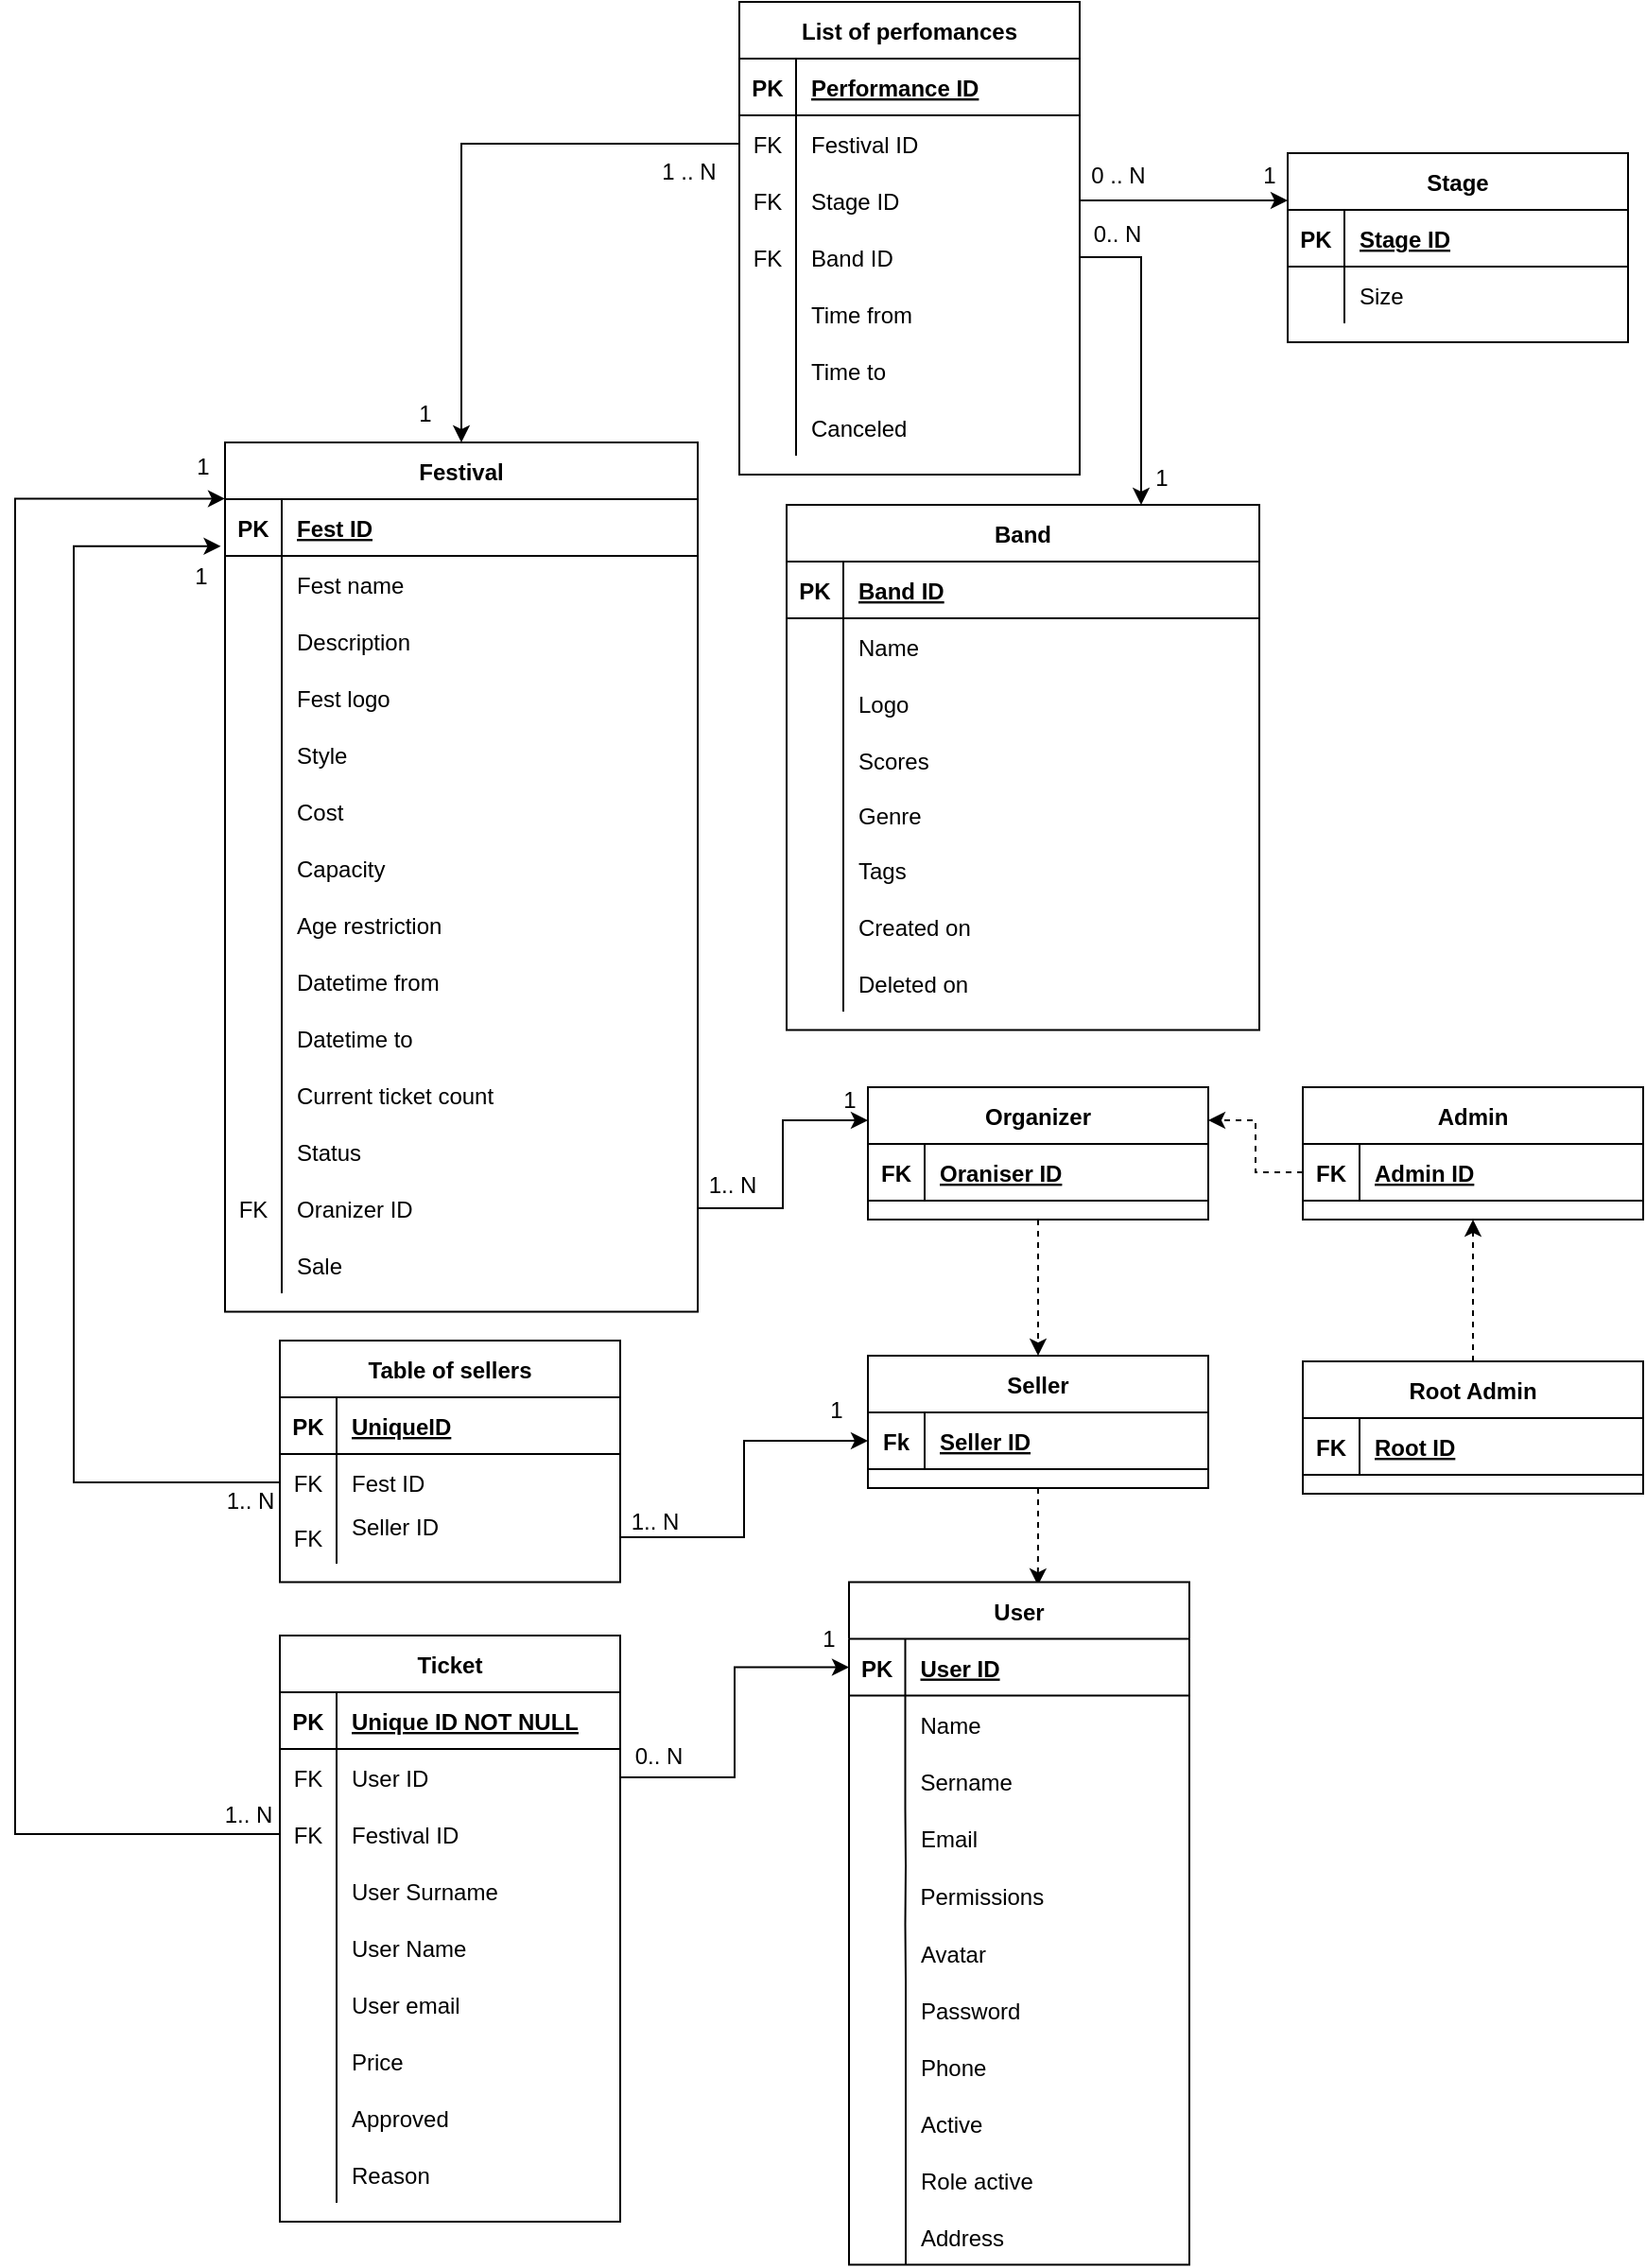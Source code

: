 <mxfile version="13.9.2" type="device"><diagram id="F9ccAHXRlg6QYEhfXNht" name="Page-2"><mxGraphModel dx="1822" dy="1174" grid="0" gridSize="10" guides="1" tooltips="1" connect="1" arrows="1" fold="1" page="0" pageScale="1" pageWidth="1169" pageHeight="827" background="none" math="0" shadow="0"><root><mxCell id="4yJEjgQOaPBj33m1Sq-Z-0"/><mxCell id="4yJEjgQOaPBj33m1Sq-Z-1" parent="4yJEjgQOaPBj33m1Sq-Z-0"/><mxCell id="QMpGWt-PJ4E0V8jMxKkS-126" value="List of perfomances" style="shape=table;startSize=30;container=1;collapsible=1;childLayout=tableLayout;fixedRows=1;rowLines=0;fontStyle=1;align=center;resizeLast=1;" parent="4yJEjgQOaPBj33m1Sq-Z-1" vertex="1"><mxGeometry x="346" y="-186" width="180" height="250" as="geometry"/></mxCell><mxCell id="QMpGWt-PJ4E0V8jMxKkS-127" value="" style="shape=partialRectangle;collapsible=0;dropTarget=0;pointerEvents=0;fillColor=none;top=0;left=0;bottom=1;right=0;points=[[0,0.5],[1,0.5]];portConstraint=eastwest;" parent="QMpGWt-PJ4E0V8jMxKkS-126" vertex="1"><mxGeometry y="30" width="180" height="30" as="geometry"/></mxCell><mxCell id="QMpGWt-PJ4E0V8jMxKkS-128" value="PK" style="shape=partialRectangle;connectable=0;fillColor=none;top=0;left=0;bottom=0;right=0;fontStyle=1;overflow=hidden;" parent="QMpGWt-PJ4E0V8jMxKkS-127" vertex="1"><mxGeometry width="30" height="30" as="geometry"/></mxCell><mxCell id="QMpGWt-PJ4E0V8jMxKkS-129" value="Performance ID" style="shape=partialRectangle;connectable=0;fillColor=none;top=0;left=0;bottom=0;right=0;align=left;spacingLeft=6;fontStyle=5;overflow=hidden;" parent="QMpGWt-PJ4E0V8jMxKkS-127" vertex="1"><mxGeometry x="30" width="150" height="30" as="geometry"/></mxCell><mxCell id="QMpGWt-PJ4E0V8jMxKkS-130" value="" style="shape=partialRectangle;collapsible=0;dropTarget=0;pointerEvents=0;fillColor=none;top=0;left=0;bottom=0;right=0;points=[[0,0.5],[1,0.5]];portConstraint=eastwest;" parent="QMpGWt-PJ4E0V8jMxKkS-126" vertex="1"><mxGeometry y="60" width="180" height="30" as="geometry"/></mxCell><mxCell id="QMpGWt-PJ4E0V8jMxKkS-131" value="FK" style="shape=partialRectangle;connectable=0;fillColor=none;top=0;left=0;bottom=0;right=0;editable=1;overflow=hidden;" parent="QMpGWt-PJ4E0V8jMxKkS-130" vertex="1"><mxGeometry width="30" height="30" as="geometry"/></mxCell><mxCell id="QMpGWt-PJ4E0V8jMxKkS-132" value="Festival ID" style="shape=partialRectangle;connectable=0;fillColor=none;top=0;left=0;bottom=0;right=0;align=left;spacingLeft=6;overflow=hidden;" parent="QMpGWt-PJ4E0V8jMxKkS-130" vertex="1"><mxGeometry x="30" width="150" height="30" as="geometry"/></mxCell><mxCell id="QMpGWt-PJ4E0V8jMxKkS-133" value="" style="shape=partialRectangle;collapsible=0;dropTarget=0;pointerEvents=0;fillColor=none;top=0;left=0;bottom=0;right=0;points=[[0,0.5],[1,0.5]];portConstraint=eastwest;" parent="QMpGWt-PJ4E0V8jMxKkS-126" vertex="1"><mxGeometry y="90" width="180" height="30" as="geometry"/></mxCell><mxCell id="QMpGWt-PJ4E0V8jMxKkS-134" value="FK" style="shape=partialRectangle;connectable=0;fillColor=none;top=0;left=0;bottom=0;right=0;editable=1;overflow=hidden;" parent="QMpGWt-PJ4E0V8jMxKkS-133" vertex="1"><mxGeometry width="30" height="30" as="geometry"/></mxCell><mxCell id="QMpGWt-PJ4E0V8jMxKkS-135" value="Stage ID" style="shape=partialRectangle;connectable=0;fillColor=none;top=0;left=0;bottom=0;right=0;align=left;spacingLeft=6;overflow=hidden;" parent="QMpGWt-PJ4E0V8jMxKkS-133" vertex="1"><mxGeometry x="30" width="150" height="30" as="geometry"/></mxCell><mxCell id="QMpGWt-PJ4E0V8jMxKkS-136" value="" style="shape=partialRectangle;collapsible=0;dropTarget=0;pointerEvents=0;fillColor=none;top=0;left=0;bottom=0;right=0;points=[[0,0.5],[1,0.5]];portConstraint=eastwest;" parent="QMpGWt-PJ4E0V8jMxKkS-126" vertex="1"><mxGeometry y="120" width="180" height="30" as="geometry"/></mxCell><mxCell id="QMpGWt-PJ4E0V8jMxKkS-137" value="FK" style="shape=partialRectangle;connectable=0;fillColor=none;top=0;left=0;bottom=0;right=0;editable=1;overflow=hidden;" parent="QMpGWt-PJ4E0V8jMxKkS-136" vertex="1"><mxGeometry width="30" height="30" as="geometry"/></mxCell><mxCell id="QMpGWt-PJ4E0V8jMxKkS-138" value="Band ID" style="shape=partialRectangle;connectable=0;fillColor=none;top=0;left=0;bottom=0;right=0;align=left;spacingLeft=6;overflow=hidden;" parent="QMpGWt-PJ4E0V8jMxKkS-136" vertex="1"><mxGeometry x="30" width="150" height="30" as="geometry"/></mxCell><mxCell id="7" value="" style="shape=partialRectangle;collapsible=0;dropTarget=0;pointerEvents=0;fillColor=none;top=0;left=0;bottom=0;right=0;points=[[0,0.5],[1,0.5]];portConstraint=eastwest;" parent="QMpGWt-PJ4E0V8jMxKkS-126" vertex="1"><mxGeometry y="150" width="180" height="30" as="geometry"/></mxCell><mxCell id="8" value="" style="shape=partialRectangle;connectable=0;fillColor=none;top=0;left=0;bottom=0;right=0;editable=1;overflow=hidden;" parent="7" vertex="1"><mxGeometry width="30" height="30" as="geometry"/></mxCell><mxCell id="9" value="Time from" style="shape=partialRectangle;connectable=0;fillColor=none;top=0;left=0;bottom=0;right=0;align=left;spacingLeft=6;overflow=hidden;" parent="7" vertex="1"><mxGeometry x="30" width="150" height="30" as="geometry"/></mxCell><mxCell id="10" value="" style="shape=partialRectangle;collapsible=0;dropTarget=0;pointerEvents=0;fillColor=none;top=0;left=0;bottom=0;right=0;points=[[0,0.5],[1,0.5]];portConstraint=eastwest;" parent="QMpGWt-PJ4E0V8jMxKkS-126" vertex="1"><mxGeometry y="180" width="180" height="30" as="geometry"/></mxCell><mxCell id="11" value="" style="shape=partialRectangle;connectable=0;fillColor=none;top=0;left=0;bottom=0;right=0;editable=1;overflow=hidden;" parent="10" vertex="1"><mxGeometry width="30" height="30" as="geometry"/></mxCell><mxCell id="12" value="Time to" style="shape=partialRectangle;connectable=0;fillColor=none;top=0;left=0;bottom=0;right=0;align=left;spacingLeft=6;overflow=hidden;" parent="10" vertex="1"><mxGeometry x="30" width="150" height="30" as="geometry"/></mxCell><mxCell id="aW8qAQfCb6R4S5fYwBbb-75" value="" style="shape=partialRectangle;collapsible=0;dropTarget=0;pointerEvents=0;fillColor=none;top=0;left=0;bottom=0;right=0;points=[[0,0.5],[1,0.5]];portConstraint=eastwest;" vertex="1" parent="QMpGWt-PJ4E0V8jMxKkS-126"><mxGeometry y="210" width="180" height="30" as="geometry"/></mxCell><mxCell id="aW8qAQfCb6R4S5fYwBbb-76" value="" style="shape=partialRectangle;connectable=0;fillColor=none;top=0;left=0;bottom=0;right=0;editable=1;overflow=hidden;" vertex="1" parent="aW8qAQfCb6R4S5fYwBbb-75"><mxGeometry width="30" height="30" as="geometry"/></mxCell><mxCell id="aW8qAQfCb6R4S5fYwBbb-77" value="Canceled" style="shape=partialRectangle;connectable=0;fillColor=none;top=0;left=0;bottom=0;right=0;align=left;spacingLeft=6;overflow=hidden;" vertex="1" parent="aW8qAQfCb6R4S5fYwBbb-75"><mxGeometry x="30" width="150" height="30" as="geometry"/></mxCell><mxCell id="QMpGWt-PJ4E0V8jMxKkS-0" value="" style="edgeStyle=orthogonalEdgeStyle;rounded=0;orthogonalLoop=1;jettySize=auto;html=1;exitX=0.5;exitY=0;exitDx=0;exitDy=0;entryX=0;entryY=0.5;entryDx=0;entryDy=0;startArrow=classic;startFill=1;endArrow=none;endFill=0;" parent="4yJEjgQOaPBj33m1Sq-Z-1" source="QMpGWt-PJ4E0V8jMxKkS-1" target="QMpGWt-PJ4E0V8jMxKkS-130" edge="1"><mxGeometry relative="1" as="geometry"><mxPoint x="436" y="70" as="targetPoint"/><Array as="points"><mxPoint x="199" y="-111"/></Array></mxGeometry></mxCell><mxCell id="QMpGWt-PJ4E0V8jMxKkS-1" value="Festival" style="shape=table;startSize=30;container=1;collapsible=1;childLayout=tableLayout;fixedRows=1;rowLines=0;fontStyle=1;align=center;resizeLast=1;" parent="4yJEjgQOaPBj33m1Sq-Z-1" vertex="1"><mxGeometry x="74" y="47" width="250" height="459.75" as="geometry"/></mxCell><mxCell id="QMpGWt-PJ4E0V8jMxKkS-2" value="" style="shape=partialRectangle;collapsible=0;dropTarget=0;pointerEvents=0;fillColor=none;points=[[0,0.5],[1,0.5]];portConstraint=eastwest;top=0;left=0;right=0;bottom=1;" parent="QMpGWt-PJ4E0V8jMxKkS-1" vertex="1"><mxGeometry y="30" width="250" height="30" as="geometry"/></mxCell><mxCell id="QMpGWt-PJ4E0V8jMxKkS-3" value="PK" style="shape=partialRectangle;overflow=hidden;connectable=0;fillColor=none;top=0;left=0;bottom=0;right=0;fontStyle=1;" parent="QMpGWt-PJ4E0V8jMxKkS-2" vertex="1"><mxGeometry width="30" height="30" as="geometry"/></mxCell><mxCell id="QMpGWt-PJ4E0V8jMxKkS-4" value="Fest ID" style="shape=partialRectangle;overflow=hidden;connectable=0;fillColor=none;top=0;left=0;bottom=0;right=0;align=left;spacingLeft=6;fontStyle=5;" parent="QMpGWt-PJ4E0V8jMxKkS-2" vertex="1"><mxGeometry x="30" width="220" height="30" as="geometry"/></mxCell><mxCell id="16" value="" style="shape=partialRectangle;collapsible=0;dropTarget=0;pointerEvents=0;fillColor=none;top=0;left=0;bottom=0;right=0;points=[[0,0.5],[1,0.5]];portConstraint=eastwest;" parent="QMpGWt-PJ4E0V8jMxKkS-1" vertex="1"><mxGeometry y="60" width="250" height="30" as="geometry"/></mxCell><mxCell id="17" value="" style="shape=partialRectangle;connectable=0;fillColor=none;top=0;left=0;bottom=0;right=0;editable=1;overflow=hidden;" parent="16" vertex="1"><mxGeometry width="30" height="30" as="geometry"/></mxCell><mxCell id="18" value="Fest name" style="shape=partialRectangle;connectable=0;fillColor=none;top=0;left=0;bottom=0;right=0;align=left;spacingLeft=6;overflow=hidden;" parent="16" vertex="1"><mxGeometry x="30" width="220" height="30" as="geometry"/></mxCell><mxCell id="QMpGWt-PJ4E0V8jMxKkS-5" value="" style="shape=partialRectangle;collapsible=0;dropTarget=0;pointerEvents=0;fillColor=none;points=[[0,0.5],[1,0.5]];portConstraint=eastwest;top=0;left=0;right=0;bottom=0;" parent="QMpGWt-PJ4E0V8jMxKkS-1" vertex="1"><mxGeometry y="90" width="250" height="30" as="geometry"/></mxCell><mxCell id="QMpGWt-PJ4E0V8jMxKkS-6" value="" style="shape=partialRectangle;overflow=hidden;connectable=0;fillColor=none;top=0;left=0;bottom=0;right=0;" parent="QMpGWt-PJ4E0V8jMxKkS-5" vertex="1"><mxGeometry width="30" height="30" as="geometry"/></mxCell><mxCell id="QMpGWt-PJ4E0V8jMxKkS-7" value="Description" style="shape=partialRectangle;overflow=hidden;connectable=0;fillColor=none;top=0;left=0;bottom=0;right=0;align=left;spacingLeft=6;" parent="QMpGWt-PJ4E0V8jMxKkS-5" vertex="1"><mxGeometry x="30" width="220" height="30" as="geometry"/></mxCell><mxCell id="FhQ_M0nqTOWKnEJLomom-42" value="" style="shape=partialRectangle;collapsible=0;dropTarget=0;pointerEvents=0;fillColor=none;top=0;left=0;bottom=0;right=0;points=[[0,0.5],[1,0.5]];portConstraint=eastwest;" parent="QMpGWt-PJ4E0V8jMxKkS-1" vertex="1"><mxGeometry y="120" width="250" height="30" as="geometry"/></mxCell><mxCell id="FhQ_M0nqTOWKnEJLomom-43" value="" style="shape=partialRectangle;connectable=0;fillColor=none;top=0;left=0;bottom=0;right=0;editable=1;overflow=hidden;" parent="FhQ_M0nqTOWKnEJLomom-42" vertex="1"><mxGeometry width="30" height="30" as="geometry"/></mxCell><mxCell id="FhQ_M0nqTOWKnEJLomom-44" value="Fest logo" style="shape=partialRectangle;connectable=0;fillColor=none;top=0;left=0;bottom=0;right=0;align=left;spacingLeft=6;overflow=hidden;" parent="FhQ_M0nqTOWKnEJLomom-42" vertex="1"><mxGeometry x="30" width="220" height="30" as="geometry"/></mxCell><mxCell id="QMpGWt-PJ4E0V8jMxKkS-8" value="" style="shape=partialRectangle;collapsible=0;dropTarget=0;pointerEvents=0;fillColor=none;top=0;left=0;bottom=0;right=0;points=[[0,0.5],[1,0.5]];portConstraint=eastwest;" parent="QMpGWt-PJ4E0V8jMxKkS-1" vertex="1"><mxGeometry y="150" width="250" height="30" as="geometry"/></mxCell><mxCell id="QMpGWt-PJ4E0V8jMxKkS-9" value="" style="shape=partialRectangle;connectable=0;fillColor=none;top=0;left=0;bottom=0;right=0;editable=1;overflow=hidden;" parent="QMpGWt-PJ4E0V8jMxKkS-8" vertex="1"><mxGeometry width="30" height="30" as="geometry"/></mxCell><mxCell id="QMpGWt-PJ4E0V8jMxKkS-10" value="Style" style="shape=partialRectangle;connectable=0;fillColor=none;top=0;left=0;bottom=0;right=0;align=left;spacingLeft=6;overflow=hidden;" parent="QMpGWt-PJ4E0V8jMxKkS-8" vertex="1"><mxGeometry x="30" width="220" height="30" as="geometry"/></mxCell><mxCell id="QMpGWt-PJ4E0V8jMxKkS-14" value="" style="shape=partialRectangle;collapsible=0;dropTarget=0;pointerEvents=0;fillColor=none;top=0;left=0;bottom=0;right=0;points=[[0,0.5],[1,0.5]];portConstraint=eastwest;" parent="QMpGWt-PJ4E0V8jMxKkS-1" vertex="1"><mxGeometry y="180" width="250" height="30" as="geometry"/></mxCell><mxCell id="QMpGWt-PJ4E0V8jMxKkS-15" value="" style="shape=partialRectangle;connectable=0;fillColor=none;top=0;left=0;bottom=0;right=0;editable=1;overflow=hidden;" parent="QMpGWt-PJ4E0V8jMxKkS-14" vertex="1"><mxGeometry width="30" height="30" as="geometry"/></mxCell><mxCell id="QMpGWt-PJ4E0V8jMxKkS-16" value="Cost" style="shape=partialRectangle;connectable=0;fillColor=none;top=0;left=0;bottom=0;right=0;align=left;spacingLeft=6;overflow=hidden;" parent="QMpGWt-PJ4E0V8jMxKkS-14" vertex="1"><mxGeometry x="30" width="220" height="30" as="geometry"/></mxCell><mxCell id="QMpGWt-PJ4E0V8jMxKkS-26" value="" style="shape=partialRectangle;collapsible=0;dropTarget=0;pointerEvents=0;fillColor=none;top=0;left=0;bottom=0;right=0;points=[[0,0.5],[1,0.5]];portConstraint=eastwest;" parent="QMpGWt-PJ4E0V8jMxKkS-1" vertex="1"><mxGeometry y="210" width="250" height="30" as="geometry"/></mxCell><mxCell id="QMpGWt-PJ4E0V8jMxKkS-27" value="" style="shape=partialRectangle;connectable=0;fillColor=none;top=0;left=0;bottom=0;right=0;editable=1;overflow=hidden;" parent="QMpGWt-PJ4E0V8jMxKkS-26" vertex="1"><mxGeometry width="30" height="30" as="geometry"/></mxCell><mxCell id="QMpGWt-PJ4E0V8jMxKkS-28" value="Capacity" style="shape=partialRectangle;connectable=0;fillColor=none;top=0;left=0;bottom=0;right=0;align=left;spacingLeft=6;overflow=hidden;" parent="QMpGWt-PJ4E0V8jMxKkS-26" vertex="1"><mxGeometry x="30" width="220" height="30" as="geometry"/></mxCell><mxCell id="QMpGWt-PJ4E0V8jMxKkS-29" value="" style="shape=partialRectangle;collapsible=0;dropTarget=0;pointerEvents=0;fillColor=none;top=0;left=0;bottom=0;right=0;points=[[0,0.5],[1,0.5]];portConstraint=eastwest;" parent="QMpGWt-PJ4E0V8jMxKkS-1" vertex="1"><mxGeometry y="240" width="250" height="30" as="geometry"/></mxCell><mxCell id="QMpGWt-PJ4E0V8jMxKkS-30" value="" style="shape=partialRectangle;connectable=0;fillColor=none;top=0;left=0;bottom=0;right=0;editable=1;overflow=hidden;" parent="QMpGWt-PJ4E0V8jMxKkS-29" vertex="1"><mxGeometry width="30" height="30" as="geometry"/></mxCell><mxCell id="QMpGWt-PJ4E0V8jMxKkS-31" value="Age restriction" style="shape=partialRectangle;connectable=0;fillColor=none;top=0;left=0;bottom=0;right=0;align=left;spacingLeft=6;overflow=hidden;" parent="QMpGWt-PJ4E0V8jMxKkS-29" vertex="1"><mxGeometry x="30" width="220" height="30" as="geometry"/></mxCell><mxCell id="ZhyEWYoJgdlWSjTJoR3X-42" value="" style="shape=partialRectangle;collapsible=0;dropTarget=0;pointerEvents=0;fillColor=none;top=0;left=0;bottom=0;right=0;points=[[0,0.5],[1,0.5]];portConstraint=eastwest;" parent="QMpGWt-PJ4E0V8jMxKkS-1" vertex="1"><mxGeometry y="270" width="250" height="30" as="geometry"/></mxCell><mxCell id="ZhyEWYoJgdlWSjTJoR3X-43" value="" style="shape=partialRectangle;connectable=0;fillColor=none;top=0;left=0;bottom=0;right=0;editable=1;overflow=hidden;" parent="ZhyEWYoJgdlWSjTJoR3X-42" vertex="1"><mxGeometry width="30" height="30" as="geometry"/></mxCell><mxCell id="ZhyEWYoJgdlWSjTJoR3X-44" value="Datetime from" style="shape=partialRectangle;connectable=0;fillColor=none;top=0;left=0;bottom=0;right=0;align=left;spacingLeft=6;overflow=hidden;" parent="ZhyEWYoJgdlWSjTJoR3X-42" vertex="1"><mxGeometry x="30" width="220" height="30" as="geometry"/></mxCell><mxCell id="ZhyEWYoJgdlWSjTJoR3X-48" value="" style="shape=partialRectangle;collapsible=0;dropTarget=0;pointerEvents=0;fillColor=none;top=0;left=0;bottom=0;right=0;points=[[0,0.5],[1,0.5]];portConstraint=eastwest;" parent="QMpGWt-PJ4E0V8jMxKkS-1" vertex="1"><mxGeometry y="300" width="250" height="30" as="geometry"/></mxCell><mxCell id="ZhyEWYoJgdlWSjTJoR3X-49" value="" style="shape=partialRectangle;connectable=0;fillColor=none;top=0;left=0;bottom=0;right=0;editable=1;overflow=hidden;" parent="ZhyEWYoJgdlWSjTJoR3X-48" vertex="1"><mxGeometry width="30" height="30" as="geometry"/></mxCell><mxCell id="ZhyEWYoJgdlWSjTJoR3X-50" value="Datetime to" style="shape=partialRectangle;connectable=0;fillColor=none;top=0;left=0;bottom=0;right=0;align=left;spacingLeft=6;overflow=hidden;" parent="ZhyEWYoJgdlWSjTJoR3X-48" vertex="1"><mxGeometry x="30" width="220" height="30" as="geometry"/></mxCell><mxCell id="ZhyEWYoJgdlWSjTJoR3X-51" value="" style="shape=partialRectangle;collapsible=0;dropTarget=0;pointerEvents=0;fillColor=none;top=0;left=0;bottom=0;right=0;points=[[0,0.5],[1,0.5]];portConstraint=eastwest;" parent="QMpGWt-PJ4E0V8jMxKkS-1" vertex="1"><mxGeometry y="330" width="250" height="30" as="geometry"/></mxCell><mxCell id="ZhyEWYoJgdlWSjTJoR3X-52" value="" style="shape=partialRectangle;connectable=0;fillColor=none;top=0;left=0;bottom=0;right=0;editable=1;overflow=hidden;" parent="ZhyEWYoJgdlWSjTJoR3X-51" vertex="1"><mxGeometry width="30" height="30" as="geometry"/></mxCell><mxCell id="ZhyEWYoJgdlWSjTJoR3X-53" value="Current ticket count" style="shape=partialRectangle;connectable=0;fillColor=none;top=0;left=0;bottom=0;right=0;align=left;spacingLeft=6;overflow=hidden;" parent="ZhyEWYoJgdlWSjTJoR3X-51" vertex="1"><mxGeometry x="30" width="220" height="30" as="geometry"/></mxCell><mxCell id="ZhyEWYoJgdlWSjTJoR3X-57" value="" style="shape=partialRectangle;collapsible=0;dropTarget=0;pointerEvents=0;fillColor=none;top=0;left=0;bottom=0;right=0;points=[[0,0.5],[1,0.5]];portConstraint=eastwest;" parent="QMpGWt-PJ4E0V8jMxKkS-1" vertex="1"><mxGeometry y="360" width="250" height="30" as="geometry"/></mxCell><mxCell id="ZhyEWYoJgdlWSjTJoR3X-58" value="" style="shape=partialRectangle;connectable=0;fillColor=none;top=0;left=0;bottom=0;right=0;editable=1;overflow=hidden;" parent="ZhyEWYoJgdlWSjTJoR3X-57" vertex="1"><mxGeometry width="30" height="30" as="geometry"/></mxCell><mxCell id="ZhyEWYoJgdlWSjTJoR3X-59" value="Status" style="shape=partialRectangle;connectable=0;fillColor=none;top=0;left=0;bottom=0;right=0;align=left;spacingLeft=6;overflow=hidden;" parent="ZhyEWYoJgdlWSjTJoR3X-57" vertex="1"><mxGeometry x="30" width="220" height="30" as="geometry"/></mxCell><mxCell id="ZhyEWYoJgdlWSjTJoR3X-60" value="" style="shape=partialRectangle;collapsible=0;dropTarget=0;pointerEvents=0;fillColor=none;top=0;left=0;bottom=0;right=0;points=[[0,0.5],[1,0.5]];portConstraint=eastwest;" parent="QMpGWt-PJ4E0V8jMxKkS-1" vertex="1"><mxGeometry y="390" width="250" height="30" as="geometry"/></mxCell><mxCell id="ZhyEWYoJgdlWSjTJoR3X-61" value="FK" style="shape=partialRectangle;connectable=0;fillColor=none;top=0;left=0;bottom=0;right=0;fontStyle=0;overflow=hidden;" parent="ZhyEWYoJgdlWSjTJoR3X-60" vertex="1"><mxGeometry width="30" height="30" as="geometry"/></mxCell><mxCell id="ZhyEWYoJgdlWSjTJoR3X-62" value="Oranizer ID" style="shape=partialRectangle;connectable=0;fillColor=none;top=0;left=0;bottom=0;right=0;align=left;spacingLeft=6;fontStyle=0;overflow=hidden;" parent="ZhyEWYoJgdlWSjTJoR3X-60" vertex="1"><mxGeometry x="30" width="220" height="30" as="geometry"/></mxCell><mxCell id="ZhyEWYoJgdlWSjTJoR3X-54" value="" style="shape=partialRectangle;collapsible=0;dropTarget=0;pointerEvents=0;fillColor=none;top=0;left=0;bottom=0;right=0;points=[[0,0.5],[1,0.5]];portConstraint=eastwest;" parent="QMpGWt-PJ4E0V8jMxKkS-1" vertex="1"><mxGeometry y="420" width="250" height="30" as="geometry"/></mxCell><mxCell id="ZhyEWYoJgdlWSjTJoR3X-55" value="" style="shape=partialRectangle;connectable=0;fillColor=none;top=0;left=0;bottom=0;right=0;editable=1;overflow=hidden;" parent="ZhyEWYoJgdlWSjTJoR3X-54" vertex="1"><mxGeometry width="30" height="30" as="geometry"/></mxCell><mxCell id="ZhyEWYoJgdlWSjTJoR3X-56" value="Sale" style="shape=partialRectangle;connectable=0;fillColor=none;top=0;left=0;bottom=0;right=0;align=left;spacingLeft=6;overflow=hidden;" parent="ZhyEWYoJgdlWSjTJoR3X-54" vertex="1"><mxGeometry x="30" width="220" height="30" as="geometry"/></mxCell><mxCell id="QMpGWt-PJ4E0V8jMxKkS-32" value="" style="edgeStyle=orthogonalEdgeStyle;rounded=0;orthogonalLoop=1;jettySize=auto;html=1;exitX=0.75;exitY=0;exitDx=0;exitDy=0;entryX=1;entryY=0.5;entryDx=0;entryDy=0;endArrow=none;endFill=0;startArrow=classic;startFill=1;" parent="4yJEjgQOaPBj33m1Sq-Z-1" source="QMpGWt-PJ4E0V8jMxKkS-83" target="QMpGWt-PJ4E0V8jMxKkS-136" edge="1"><mxGeometry relative="1" as="geometry"><Array as="points"><mxPoint x="559" y="-51"/></Array></mxGeometry></mxCell><mxCell id="QMpGWt-PJ4E0V8jMxKkS-33" style="edgeStyle=orthogonalEdgeStyle;rounded=0;orthogonalLoop=1;jettySize=auto;html=1;exitX=0;exitY=0.5;exitDx=0;exitDy=0;entryX=0;entryY=-0.009;entryDx=0;entryDy=0;entryPerimeter=0;" parent="4yJEjgQOaPBj33m1Sq-Z-1" source="QMpGWt-PJ4E0V8jMxKkS-56" target="QMpGWt-PJ4E0V8jMxKkS-2" edge="1"><mxGeometry relative="1" as="geometry"><Array as="points"><mxPoint x="-37" y="783"/><mxPoint x="-37" y="77"/></Array><mxPoint x="26" y="80" as="targetPoint"/></mxGeometry></mxCell><mxCell id="QMpGWt-PJ4E0V8jMxKkS-38" value="1.. N&amp;nbsp;" style="text;html=1;strokeColor=none;fillColor=none;align=center;verticalAlign=middle;whiteSpace=wrap;rounded=0;" parent="4yJEjgQOaPBj33m1Sq-Z-1" vertex="1"><mxGeometry x="256" y="520" width="34" height="20" as="geometry"/></mxCell><mxCell id="QMpGWt-PJ4E0V8jMxKkS-39" value="1" style="text;html=1;strokeColor=none;fillColor=none;align=center;verticalAlign=middle;whiteSpace=wrap;rounded=0;" parent="4yJEjgQOaPBj33m1Sq-Z-1" vertex="1"><mxGeometry x="391" y="549" width="13" height="20" as="geometry"/></mxCell><mxCell id="QMpGWt-PJ4E0V8jMxKkS-41" value="1" style="text;html=1;strokeColor=none;fillColor=none;align=center;verticalAlign=middle;whiteSpace=wrap;rounded=0;" parent="4yJEjgQOaPBj33m1Sq-Z-1" vertex="1"><mxGeometry x="173" y="22" width="14" height="20" as="geometry"/></mxCell><mxCell id="QMpGWt-PJ4E0V8jMxKkS-42" value="0.. N" style="text;html=1;strokeColor=none;fillColor=none;align=center;verticalAlign=middle;whiteSpace=wrap;rounded=0;" parent="4yJEjgQOaPBj33m1Sq-Z-1" vertex="1"><mxGeometry x="526" y="-73" width="40" height="20" as="geometry"/></mxCell><mxCell id="QMpGWt-PJ4E0V8jMxKkS-44" value="1&lt;br&gt;" style="text;html=1;align=center;verticalAlign=middle;resizable=0;points=[];autosize=1;" parent="4yJEjgQOaPBj33m1Sq-Z-1" vertex="1"><mxGeometry x="52" y="50" width="20" height="20" as="geometry"/></mxCell><mxCell id="QMpGWt-PJ4E0V8jMxKkS-45" value="1.. N" style="text;html=1;align=center;verticalAlign=middle;resizable=0;points=[];autosize=1;" parent="4yJEjgQOaPBj33m1Sq-Z-1" vertex="1"><mxGeometry x="67" y="597" width="40" height="20" as="geometry"/></mxCell><mxCell id="QMpGWt-PJ4E0V8jMxKkS-49" value="Ticket" style="shape=table;startSize=30;container=1;collapsible=1;childLayout=tableLayout;fixedRows=1;rowLines=0;fontStyle=1;align=center;resizeLast=1;" parent="4yJEjgQOaPBj33m1Sq-Z-1" vertex="1"><mxGeometry x="103" y="678" width="180" height="310" as="geometry"/></mxCell><mxCell id="QMpGWt-PJ4E0V8jMxKkS-50" value="" style="shape=partialRectangle;collapsible=0;dropTarget=0;pointerEvents=0;fillColor=none;top=0;left=0;bottom=1;right=0;points=[[0,0.5],[1,0.5]];portConstraint=eastwest;" parent="QMpGWt-PJ4E0V8jMxKkS-49" vertex="1"><mxGeometry y="30" width="180" height="30" as="geometry"/></mxCell><mxCell id="QMpGWt-PJ4E0V8jMxKkS-51" value="PK" style="shape=partialRectangle;connectable=0;fillColor=none;top=0;left=0;bottom=0;right=0;fontStyle=1;overflow=hidden;" parent="QMpGWt-PJ4E0V8jMxKkS-50" vertex="1"><mxGeometry width="30" height="30" as="geometry"/></mxCell><mxCell id="QMpGWt-PJ4E0V8jMxKkS-52" value="Unique ID NOT NULL" style="shape=partialRectangle;connectable=0;fillColor=none;top=0;left=0;bottom=0;right=0;align=left;spacingLeft=6;fontStyle=5;overflow=hidden;" parent="QMpGWt-PJ4E0V8jMxKkS-50" vertex="1"><mxGeometry x="30" width="150" height="30" as="geometry"/></mxCell><mxCell id="QMpGWt-PJ4E0V8jMxKkS-53" value="" style="shape=partialRectangle;collapsible=0;dropTarget=0;pointerEvents=0;fillColor=none;top=0;left=0;bottom=0;right=0;points=[[0,0.5],[1,0.5]];portConstraint=eastwest;" parent="QMpGWt-PJ4E0V8jMxKkS-49" vertex="1"><mxGeometry y="60" width="180" height="30" as="geometry"/></mxCell><mxCell id="QMpGWt-PJ4E0V8jMxKkS-54" value="FK" style="shape=partialRectangle;connectable=0;fillColor=none;top=0;left=0;bottom=0;right=0;editable=1;overflow=hidden;" parent="QMpGWt-PJ4E0V8jMxKkS-53" vertex="1"><mxGeometry width="30" height="30" as="geometry"/></mxCell><mxCell id="QMpGWt-PJ4E0V8jMxKkS-55" value="User ID" style="shape=partialRectangle;connectable=0;fillColor=none;top=0;left=0;bottom=0;right=0;align=left;spacingLeft=6;overflow=hidden;" parent="QMpGWt-PJ4E0V8jMxKkS-53" vertex="1"><mxGeometry x="30" width="150" height="30" as="geometry"/></mxCell><mxCell id="QMpGWt-PJ4E0V8jMxKkS-56" value="" style="shape=partialRectangle;collapsible=0;dropTarget=0;pointerEvents=0;fillColor=none;top=0;left=0;bottom=0;right=0;points=[[0,0.5],[1,0.5]];portConstraint=eastwest;" parent="QMpGWt-PJ4E0V8jMxKkS-49" vertex="1"><mxGeometry y="90" width="180" height="30" as="geometry"/></mxCell><mxCell id="QMpGWt-PJ4E0V8jMxKkS-57" value="FK" style="shape=partialRectangle;connectable=0;fillColor=none;top=0;left=0;bottom=0;right=0;editable=1;overflow=hidden;" parent="QMpGWt-PJ4E0V8jMxKkS-56" vertex="1"><mxGeometry width="30" height="30" as="geometry"/></mxCell><mxCell id="QMpGWt-PJ4E0V8jMxKkS-58" value="Festival ID" style="shape=partialRectangle;connectable=0;fillColor=none;top=0;left=0;bottom=0;right=0;align=left;spacingLeft=6;overflow=hidden;" parent="QMpGWt-PJ4E0V8jMxKkS-56" vertex="1"><mxGeometry x="30" width="150" height="30" as="geometry"/></mxCell><mxCell id="aW8qAQfCb6R4S5fYwBbb-72" value="" style="shape=partialRectangle;collapsible=0;dropTarget=0;pointerEvents=0;fillColor=none;top=0;left=0;bottom=0;right=0;points=[[0,0.5],[1,0.5]];portConstraint=eastwest;" vertex="1" parent="QMpGWt-PJ4E0V8jMxKkS-49"><mxGeometry y="120" width="180" height="30" as="geometry"/></mxCell><mxCell id="aW8qAQfCb6R4S5fYwBbb-73" value="" style="shape=partialRectangle;connectable=0;fillColor=none;top=0;left=0;bottom=0;right=0;editable=1;overflow=hidden;" vertex="1" parent="aW8qAQfCb6R4S5fYwBbb-72"><mxGeometry width="30" height="30" as="geometry"/></mxCell><mxCell id="aW8qAQfCb6R4S5fYwBbb-74" value="User Surname" style="shape=partialRectangle;connectable=0;fillColor=none;top=0;left=0;bottom=0;right=0;align=left;spacingLeft=6;overflow=hidden;" vertex="1" parent="aW8qAQfCb6R4S5fYwBbb-72"><mxGeometry x="30" width="150" height="30" as="geometry"/></mxCell><mxCell id="aW8qAQfCb6R4S5fYwBbb-66" value="" style="shape=partialRectangle;collapsible=0;dropTarget=0;pointerEvents=0;fillColor=none;top=0;left=0;bottom=0;right=0;points=[[0,0.5],[1,0.5]];portConstraint=eastwest;" vertex="1" parent="QMpGWt-PJ4E0V8jMxKkS-49"><mxGeometry y="150" width="180" height="30" as="geometry"/></mxCell><mxCell id="aW8qAQfCb6R4S5fYwBbb-67" value="" style="shape=partialRectangle;connectable=0;fillColor=none;top=0;left=0;bottom=0;right=0;editable=1;overflow=hidden;" vertex="1" parent="aW8qAQfCb6R4S5fYwBbb-66"><mxGeometry width="30" height="30" as="geometry"/></mxCell><mxCell id="aW8qAQfCb6R4S5fYwBbb-68" value="User Name" style="shape=partialRectangle;connectable=0;fillColor=none;top=0;left=0;bottom=0;right=0;align=left;spacingLeft=6;overflow=hidden;" vertex="1" parent="aW8qAQfCb6R4S5fYwBbb-66"><mxGeometry x="30" width="150" height="30" as="geometry"/></mxCell><mxCell id="aW8qAQfCb6R4S5fYwBbb-69" value="" style="shape=partialRectangle;collapsible=0;dropTarget=0;pointerEvents=0;fillColor=none;top=0;left=0;bottom=0;right=0;points=[[0,0.5],[1,0.5]];portConstraint=eastwest;" vertex="1" parent="QMpGWt-PJ4E0V8jMxKkS-49"><mxGeometry y="180" width="180" height="30" as="geometry"/></mxCell><mxCell id="aW8qAQfCb6R4S5fYwBbb-70" value="" style="shape=partialRectangle;connectable=0;fillColor=none;top=0;left=0;bottom=0;right=0;editable=1;overflow=hidden;" vertex="1" parent="aW8qAQfCb6R4S5fYwBbb-69"><mxGeometry width="30" height="30" as="geometry"/></mxCell><mxCell id="aW8qAQfCb6R4S5fYwBbb-71" value="User email" style="shape=partialRectangle;connectable=0;fillColor=none;top=0;left=0;bottom=0;right=0;align=left;spacingLeft=6;overflow=hidden;" vertex="1" parent="aW8qAQfCb6R4S5fYwBbb-69"><mxGeometry x="30" width="150" height="30" as="geometry"/></mxCell><mxCell id="FhQ_M0nqTOWKnEJLomom-51" value="" style="shape=partialRectangle;collapsible=0;dropTarget=0;pointerEvents=0;fillColor=none;top=0;left=0;bottom=0;right=0;points=[[0,0.5],[1,0.5]];portConstraint=eastwest;" parent="QMpGWt-PJ4E0V8jMxKkS-49" vertex="1"><mxGeometry y="210" width="180" height="30" as="geometry"/></mxCell><mxCell id="FhQ_M0nqTOWKnEJLomom-52" value="" style="shape=partialRectangle;connectable=0;fillColor=none;top=0;left=0;bottom=0;right=0;editable=1;overflow=hidden;" parent="FhQ_M0nqTOWKnEJLomom-51" vertex="1"><mxGeometry width="30" height="30" as="geometry"/></mxCell><mxCell id="FhQ_M0nqTOWKnEJLomom-53" value="Price" style="shape=partialRectangle;connectable=0;fillColor=none;top=0;left=0;bottom=0;right=0;align=left;spacingLeft=6;overflow=hidden;" parent="FhQ_M0nqTOWKnEJLomom-51" vertex="1"><mxGeometry x="30" width="150" height="30" as="geometry"/></mxCell><mxCell id="FhQ_M0nqTOWKnEJLomom-54" value="" style="shape=partialRectangle;collapsible=0;dropTarget=0;pointerEvents=0;fillColor=none;top=0;left=0;bottom=0;right=0;points=[[0,0.5],[1,0.5]];portConstraint=eastwest;" parent="QMpGWt-PJ4E0V8jMxKkS-49" vertex="1"><mxGeometry y="240" width="180" height="30" as="geometry"/></mxCell><mxCell id="FhQ_M0nqTOWKnEJLomom-55" value="" style="shape=partialRectangle;connectable=0;fillColor=none;top=0;left=0;bottom=0;right=0;editable=1;overflow=hidden;" parent="FhQ_M0nqTOWKnEJLomom-54" vertex="1"><mxGeometry width="30" height="30" as="geometry"/></mxCell><mxCell id="FhQ_M0nqTOWKnEJLomom-56" value="Approved" style="shape=partialRectangle;connectable=0;fillColor=none;top=0;left=0;bottom=0;right=0;align=left;spacingLeft=6;overflow=hidden;" parent="FhQ_M0nqTOWKnEJLomom-54" vertex="1"><mxGeometry x="30" width="150" height="30" as="geometry"/></mxCell><mxCell id="aW8qAQfCb6R4S5fYwBbb-63" value="" style="shape=partialRectangle;collapsible=0;dropTarget=0;pointerEvents=0;fillColor=none;top=0;left=0;bottom=0;right=0;points=[[0,0.5],[1,0.5]];portConstraint=eastwest;" vertex="1" parent="QMpGWt-PJ4E0V8jMxKkS-49"><mxGeometry y="270" width="180" height="30" as="geometry"/></mxCell><mxCell id="aW8qAQfCb6R4S5fYwBbb-64" value="" style="shape=partialRectangle;connectable=0;fillColor=none;top=0;left=0;bottom=0;right=0;editable=1;overflow=hidden;" vertex="1" parent="aW8qAQfCb6R4S5fYwBbb-63"><mxGeometry width="30" height="30" as="geometry"/></mxCell><mxCell id="aW8qAQfCb6R4S5fYwBbb-65" value="Reason" style="shape=partialRectangle;connectable=0;fillColor=none;top=0;left=0;bottom=0;right=0;align=left;spacingLeft=6;overflow=hidden;" vertex="1" parent="aW8qAQfCb6R4S5fYwBbb-63"><mxGeometry x="30" width="150" height="30" as="geometry"/></mxCell><mxCell id="FhQ_M0nqTOWKnEJLomom-67" style="edgeStyle=orthogonalEdgeStyle;rounded=0;orthogonalLoop=1;jettySize=auto;html=1;exitX=0.5;exitY=1;exitDx=0;exitDy=0;entryX=0.5;entryY=0;entryDx=0;entryDy=0;dashed=1;" parent="4yJEjgQOaPBj33m1Sq-Z-1" source="QMpGWt-PJ4E0V8jMxKkS-62" target="QMpGWt-PJ4E0V8jMxKkS-109" edge="1"><mxGeometry relative="1" as="geometry"/></mxCell><mxCell id="QMpGWt-PJ4E0V8jMxKkS-62" value="Organizer" style="shape=table;startSize=30;container=1;collapsible=1;childLayout=tableLayout;fixedRows=1;rowLines=0;fontStyle=1;align=center;resizeLast=1;" parent="4yJEjgQOaPBj33m1Sq-Z-1" vertex="1"><mxGeometry x="414" y="388" width="180" height="70" as="geometry"/></mxCell><mxCell id="QMpGWt-PJ4E0V8jMxKkS-63" value="" style="shape=partialRectangle;collapsible=0;dropTarget=0;pointerEvents=0;fillColor=none;top=0;left=0;bottom=1;right=0;points=[[0,0.5],[1,0.5]];portConstraint=eastwest;" parent="QMpGWt-PJ4E0V8jMxKkS-62" vertex="1"><mxGeometry y="30" width="180" height="30" as="geometry"/></mxCell><mxCell id="QMpGWt-PJ4E0V8jMxKkS-64" value="FK" style="shape=partialRectangle;connectable=0;fillColor=none;top=0;left=0;bottom=0;right=0;fontStyle=1;overflow=hidden;" parent="QMpGWt-PJ4E0V8jMxKkS-63" vertex="1"><mxGeometry width="30" height="30" as="geometry"/></mxCell><mxCell id="QMpGWt-PJ4E0V8jMxKkS-65" value="Oraniser ID" style="shape=partialRectangle;connectable=0;fillColor=none;top=0;left=0;bottom=0;right=0;align=left;spacingLeft=6;fontStyle=5;overflow=hidden;" parent="QMpGWt-PJ4E0V8jMxKkS-63" vertex="1"><mxGeometry x="30" width="150" height="30" as="geometry"/></mxCell><mxCell id="QMpGWt-PJ4E0V8jMxKkS-141" style="edgeStyle=orthogonalEdgeStyle;rounded=0;orthogonalLoop=1;jettySize=auto;html=1;exitX=0;exitY=0.25;exitDx=0;exitDy=0;entryX=1;entryY=0.5;entryDx=0;entryDy=0;endArrow=none;endFill=0;startArrow=classic;startFill=1;" parent="4yJEjgQOaPBj33m1Sq-Z-1" source="QMpGWt-PJ4E0V8jMxKkS-73" target="QMpGWt-PJ4E0V8jMxKkS-133" edge="1"><mxGeometry relative="1" as="geometry"/></mxCell><mxCell id="QMpGWt-PJ4E0V8jMxKkS-73" value="Stage" style="shape=table;startSize=30;container=1;collapsible=1;childLayout=tableLayout;fixedRows=1;rowLines=0;fontStyle=1;align=center;resizeLast=1;" parent="4yJEjgQOaPBj33m1Sq-Z-1" vertex="1"><mxGeometry x="636" y="-106" width="180" height="100" as="geometry"/></mxCell><mxCell id="QMpGWt-PJ4E0V8jMxKkS-74" value="" style="shape=partialRectangle;collapsible=0;dropTarget=0;pointerEvents=0;fillColor=none;top=0;left=0;bottom=1;right=0;points=[[0,0.5],[1,0.5]];portConstraint=eastwest;" parent="QMpGWt-PJ4E0V8jMxKkS-73" vertex="1"><mxGeometry y="30" width="180" height="30" as="geometry"/></mxCell><mxCell id="QMpGWt-PJ4E0V8jMxKkS-75" value="PK" style="shape=partialRectangle;connectable=0;fillColor=none;top=0;left=0;bottom=0;right=0;fontStyle=1;overflow=hidden;" parent="QMpGWt-PJ4E0V8jMxKkS-74" vertex="1"><mxGeometry width="30" height="30" as="geometry"/></mxCell><mxCell id="QMpGWt-PJ4E0V8jMxKkS-76" value="Stage ID" style="shape=partialRectangle;connectable=0;fillColor=none;top=0;left=0;bottom=0;right=0;align=left;spacingLeft=6;fontStyle=5;overflow=hidden;" parent="QMpGWt-PJ4E0V8jMxKkS-74" vertex="1"><mxGeometry x="30" width="150" height="30" as="geometry"/></mxCell><mxCell id="QMpGWt-PJ4E0V8jMxKkS-80" value="" style="shape=partialRectangle;collapsible=0;dropTarget=0;pointerEvents=0;fillColor=none;top=0;left=0;bottom=0;right=0;points=[[0,0.5],[1,0.5]];portConstraint=eastwest;" parent="QMpGWt-PJ4E0V8jMxKkS-73" vertex="1"><mxGeometry y="60" width="180" height="30" as="geometry"/></mxCell><mxCell id="QMpGWt-PJ4E0V8jMxKkS-81" value="" style="shape=partialRectangle;connectable=0;fillColor=none;top=0;left=0;bottom=0;right=0;editable=1;overflow=hidden;" parent="QMpGWt-PJ4E0V8jMxKkS-80" vertex="1"><mxGeometry width="30" height="30" as="geometry"/></mxCell><mxCell id="QMpGWt-PJ4E0V8jMxKkS-82" value="Size" style="shape=partialRectangle;connectable=0;fillColor=none;top=0;left=0;bottom=0;right=0;align=left;spacingLeft=6;overflow=hidden;" parent="QMpGWt-PJ4E0V8jMxKkS-80" vertex="1"><mxGeometry x="30" width="150" height="30" as="geometry"/></mxCell><mxCell id="QMpGWt-PJ4E0V8jMxKkS-83" value="Band" style="shape=table;startSize=30;container=1;collapsible=1;childLayout=tableLayout;fixedRows=1;rowLines=0;fontStyle=1;align=center;resizeLast=1;" parent="4yJEjgQOaPBj33m1Sq-Z-1" vertex="1"><mxGeometry x="371" y="80" width="250" height="277.75" as="geometry"/></mxCell><mxCell id="QMpGWt-PJ4E0V8jMxKkS-84" value="" style="shape=partialRectangle;collapsible=0;dropTarget=0;pointerEvents=0;fillColor=none;points=[[0,0.5],[1,0.5]];portConstraint=eastwest;top=0;left=0;right=0;bottom=1;" parent="QMpGWt-PJ4E0V8jMxKkS-83" vertex="1"><mxGeometry y="30" width="250" height="30" as="geometry"/></mxCell><mxCell id="QMpGWt-PJ4E0V8jMxKkS-85" value="PK" style="shape=partialRectangle;overflow=hidden;connectable=0;fillColor=none;top=0;left=0;bottom=0;right=0;fontStyle=1;" parent="QMpGWt-PJ4E0V8jMxKkS-84" vertex="1"><mxGeometry width="30" height="30" as="geometry"/></mxCell><mxCell id="QMpGWt-PJ4E0V8jMxKkS-86" value="Band ID" style="shape=partialRectangle;overflow=hidden;connectable=0;fillColor=none;top=0;left=0;bottom=0;right=0;align=left;spacingLeft=6;fontStyle=5;" parent="QMpGWt-PJ4E0V8jMxKkS-84" vertex="1"><mxGeometry x="30" width="220" height="30" as="geometry"/></mxCell><mxCell id="0" value="" style="shape=partialRectangle;collapsible=0;dropTarget=0;pointerEvents=0;fillColor=none;top=0;left=0;bottom=0;right=0;points=[[0,0.5],[1,0.5]];portConstraint=eastwest;" parent="QMpGWt-PJ4E0V8jMxKkS-83" vertex="1"><mxGeometry y="60" width="250" height="30" as="geometry"/></mxCell><mxCell id="1" value="" style="shape=partialRectangle;connectable=0;fillColor=none;top=0;left=0;bottom=0;right=0;editable=1;overflow=hidden;" parent="0" vertex="1"><mxGeometry width="30" height="30" as="geometry"/></mxCell><mxCell id="2" value="Name" style="shape=partialRectangle;connectable=0;fillColor=none;top=0;left=0;bottom=0;right=0;align=left;spacingLeft=6;overflow=hidden;" parent="0" vertex="1"><mxGeometry x="30" width="220" height="30" as="geometry"/></mxCell><mxCell id="QMpGWt-PJ4E0V8jMxKkS-96" value="" style="shape=partialRectangle;collapsible=0;dropTarget=0;pointerEvents=0;fillColor=none;points=[[0,0.5],[1,0.5]];portConstraint=eastwest;top=0;left=0;right=0;bottom=0;" parent="QMpGWt-PJ4E0V8jMxKkS-83" vertex="1"><mxGeometry y="90" width="250" height="30" as="geometry"/></mxCell><mxCell id="QMpGWt-PJ4E0V8jMxKkS-97" value="" style="shape=partialRectangle;overflow=hidden;connectable=0;fillColor=none;top=0;left=0;bottom=0;right=0;" parent="QMpGWt-PJ4E0V8jMxKkS-96" vertex="1"><mxGeometry width="30" height="30" as="geometry"/></mxCell><mxCell id="QMpGWt-PJ4E0V8jMxKkS-98" value="Logo" style="shape=partialRectangle;overflow=hidden;connectable=0;fillColor=none;top=0;left=0;bottom=0;right=0;align=left;spacingLeft=6;" parent="QMpGWt-PJ4E0V8jMxKkS-96" vertex="1"><mxGeometry x="30" width="220" height="30" as="geometry"/></mxCell><mxCell id="QMpGWt-PJ4E0V8jMxKkS-93" value="" style="shape=partialRectangle;collapsible=0;dropTarget=0;pointerEvents=0;fillColor=none;top=0;left=0;bottom=0;right=0;points=[[0,0.5],[1,0.5]];portConstraint=eastwest;" parent="QMpGWt-PJ4E0V8jMxKkS-83" vertex="1"><mxGeometry y="120" width="250" height="30" as="geometry"/></mxCell><mxCell id="QMpGWt-PJ4E0V8jMxKkS-94" value="" style="shape=partialRectangle;connectable=0;fillColor=none;top=0;left=0;bottom=0;right=0;editable=1;overflow=hidden;" parent="QMpGWt-PJ4E0V8jMxKkS-93" vertex="1"><mxGeometry width="30" height="30" as="geometry"/></mxCell><mxCell id="QMpGWt-PJ4E0V8jMxKkS-95" value="Scores" style="shape=partialRectangle;connectable=0;fillColor=none;top=0;left=0;bottom=0;right=0;align=left;spacingLeft=6;overflow=hidden;" parent="QMpGWt-PJ4E0V8jMxKkS-93" vertex="1"><mxGeometry x="30" width="220" height="30" as="geometry"/></mxCell><mxCell id="QMpGWt-PJ4E0V8jMxKkS-99" value="" style="shape=partialRectangle;collapsible=0;dropTarget=0;pointerEvents=0;fillColor=none;top=0;left=0;bottom=0;right=0;points=[[0,0.5],[1,0.5]];portConstraint=eastwest;" parent="QMpGWt-PJ4E0V8jMxKkS-83" vertex="1"><mxGeometry y="150" width="250" height="28" as="geometry"/></mxCell><mxCell id="QMpGWt-PJ4E0V8jMxKkS-100" value="" style="shape=partialRectangle;connectable=0;fillColor=none;top=0;left=0;bottom=0;right=0;editable=1;overflow=hidden;" parent="QMpGWt-PJ4E0V8jMxKkS-99" vertex="1"><mxGeometry width="30" height="28" as="geometry"/></mxCell><mxCell id="QMpGWt-PJ4E0V8jMxKkS-101" value="Genre" style="shape=partialRectangle;connectable=0;fillColor=none;top=0;left=0;bottom=0;right=0;align=left;spacingLeft=6;overflow=hidden;" parent="QMpGWt-PJ4E0V8jMxKkS-99" vertex="1"><mxGeometry x="30" width="220" height="28" as="geometry"/></mxCell><mxCell id="QMpGWt-PJ4E0V8jMxKkS-102" value="" style="shape=partialRectangle;collapsible=0;dropTarget=0;pointerEvents=0;fillColor=none;top=0;left=0;bottom=0;right=0;points=[[0,0.5],[1,0.5]];portConstraint=eastwest;" parent="QMpGWt-PJ4E0V8jMxKkS-83" vertex="1"><mxGeometry y="178" width="250" height="30" as="geometry"/></mxCell><mxCell id="QMpGWt-PJ4E0V8jMxKkS-103" value="" style="shape=partialRectangle;connectable=0;fillColor=none;top=0;left=0;bottom=0;right=0;editable=1;overflow=hidden;" parent="QMpGWt-PJ4E0V8jMxKkS-102" vertex="1"><mxGeometry width="30" height="30" as="geometry"/></mxCell><mxCell id="QMpGWt-PJ4E0V8jMxKkS-104" value="Tags" style="shape=partialRectangle;connectable=0;fillColor=none;top=0;left=0;bottom=0;right=0;align=left;spacingLeft=6;overflow=hidden;" parent="QMpGWt-PJ4E0V8jMxKkS-102" vertex="1"><mxGeometry x="30" width="220" height="30" as="geometry"/></mxCell><mxCell id="aW8qAQfCb6R4S5fYwBbb-78" value="" style="shape=partialRectangle;collapsible=0;dropTarget=0;pointerEvents=0;fillColor=none;top=0;left=0;bottom=0;right=0;points=[[0,0.5],[1,0.5]];portConstraint=eastwest;" vertex="1" parent="QMpGWt-PJ4E0V8jMxKkS-83"><mxGeometry y="208" width="250" height="30" as="geometry"/></mxCell><mxCell id="aW8qAQfCb6R4S5fYwBbb-79" value="" style="shape=partialRectangle;connectable=0;fillColor=none;top=0;left=0;bottom=0;right=0;editable=1;overflow=hidden;" vertex="1" parent="aW8qAQfCb6R4S5fYwBbb-78"><mxGeometry width="30" height="30" as="geometry"/></mxCell><mxCell id="aW8qAQfCb6R4S5fYwBbb-80" value="Created on" style="shape=partialRectangle;connectable=0;fillColor=none;top=0;left=0;bottom=0;right=0;align=left;spacingLeft=6;overflow=hidden;" vertex="1" parent="aW8qAQfCb6R4S5fYwBbb-78"><mxGeometry x="30" width="220" height="30" as="geometry"/></mxCell><mxCell id="aW8qAQfCb6R4S5fYwBbb-81" value="" style="shape=partialRectangle;collapsible=0;dropTarget=0;pointerEvents=0;fillColor=none;top=0;left=0;bottom=0;right=0;points=[[0,0.5],[1,0.5]];portConstraint=eastwest;" vertex="1" parent="QMpGWt-PJ4E0V8jMxKkS-83"><mxGeometry y="238" width="250" height="30" as="geometry"/></mxCell><mxCell id="aW8qAQfCb6R4S5fYwBbb-82" value="" style="shape=partialRectangle;connectable=0;fillColor=none;top=0;left=0;bottom=0;right=0;editable=1;overflow=hidden;" vertex="1" parent="aW8qAQfCb6R4S5fYwBbb-81"><mxGeometry width="30" height="30" as="geometry"/></mxCell><mxCell id="aW8qAQfCb6R4S5fYwBbb-83" value="Deleted on" style="shape=partialRectangle;connectable=0;fillColor=none;top=0;left=0;bottom=0;right=0;align=left;spacingLeft=6;overflow=hidden;" vertex="1" parent="aW8qAQfCb6R4S5fYwBbb-81"><mxGeometry x="30" width="220" height="30" as="geometry"/></mxCell><mxCell id="FhQ_M0nqTOWKnEJLomom-66" style="edgeStyle=orthogonalEdgeStyle;rounded=0;orthogonalLoop=1;jettySize=auto;html=1;exitX=0;exitY=0.5;exitDx=0;exitDy=0;entryX=1;entryY=0.25;entryDx=0;entryDy=0;dashed=1;" parent="4yJEjgQOaPBj33m1Sq-Z-1" source="QMpGWt-PJ4E0V8jMxKkS-106" target="QMpGWt-PJ4E0V8jMxKkS-62" edge="1"><mxGeometry relative="1" as="geometry"/></mxCell><mxCell id="QMpGWt-PJ4E0V8jMxKkS-105" value="Admin" style="shape=table;startSize=30;container=1;collapsible=1;childLayout=tableLayout;fixedRows=1;rowLines=0;fontStyle=1;align=center;resizeLast=1;" parent="4yJEjgQOaPBj33m1Sq-Z-1" vertex="1"><mxGeometry x="644" y="388" width="180" height="70" as="geometry"/></mxCell><mxCell id="QMpGWt-PJ4E0V8jMxKkS-106" value="" style="shape=partialRectangle;collapsible=0;dropTarget=0;pointerEvents=0;fillColor=none;top=0;left=0;bottom=1;right=0;points=[[0,0.5],[1,0.5]];portConstraint=eastwest;" parent="QMpGWt-PJ4E0V8jMxKkS-105" vertex="1"><mxGeometry y="30" width="180" height="30" as="geometry"/></mxCell><mxCell id="QMpGWt-PJ4E0V8jMxKkS-107" value="FK" style="shape=partialRectangle;connectable=0;fillColor=none;top=0;left=0;bottom=0;right=0;fontStyle=1;overflow=hidden;" parent="QMpGWt-PJ4E0V8jMxKkS-106" vertex="1"><mxGeometry width="30" height="30" as="geometry"/></mxCell><mxCell id="QMpGWt-PJ4E0V8jMxKkS-108" value="Admin ID" style="shape=partialRectangle;connectable=0;fillColor=none;top=0;left=0;bottom=0;right=0;align=left;spacingLeft=6;fontStyle=5;overflow=hidden;" parent="QMpGWt-PJ4E0V8jMxKkS-106" vertex="1"><mxGeometry x="30" width="150" height="30" as="geometry"/></mxCell><mxCell id="FhQ_M0nqTOWKnEJLomom-68" style="edgeStyle=orthogonalEdgeStyle;rounded=0;orthogonalLoop=1;jettySize=auto;html=1;exitX=0.5;exitY=1;exitDx=0;exitDy=0;entryX=0.555;entryY=0.005;entryDx=0;entryDy=0;entryPerimeter=0;dashed=1;" parent="4yJEjgQOaPBj33m1Sq-Z-1" source="QMpGWt-PJ4E0V8jMxKkS-109" target="QMpGWt-PJ4E0V8jMxKkS-113" edge="1"><mxGeometry relative="1" as="geometry"/></mxCell><mxCell id="QMpGWt-PJ4E0V8jMxKkS-109" value="Seller" style="shape=table;startSize=30;container=1;collapsible=1;childLayout=tableLayout;fixedRows=1;rowLines=0;fontStyle=1;align=center;resizeLast=1;" parent="4yJEjgQOaPBj33m1Sq-Z-1" vertex="1"><mxGeometry x="414" y="530" width="180" height="70" as="geometry"/></mxCell><mxCell id="QMpGWt-PJ4E0V8jMxKkS-110" value="" style="shape=partialRectangle;collapsible=0;dropTarget=0;pointerEvents=0;fillColor=none;top=0;left=0;bottom=1;right=0;points=[[0,0.5],[1,0.5]];portConstraint=eastwest;" parent="QMpGWt-PJ4E0V8jMxKkS-109" vertex="1"><mxGeometry y="30" width="180" height="30" as="geometry"/></mxCell><mxCell id="QMpGWt-PJ4E0V8jMxKkS-111" value="Fk" style="shape=partialRectangle;connectable=0;fillColor=none;top=0;left=0;bottom=0;right=0;fontStyle=1;overflow=hidden;" parent="QMpGWt-PJ4E0V8jMxKkS-110" vertex="1"><mxGeometry width="30" height="30" as="geometry"/></mxCell><mxCell id="QMpGWt-PJ4E0V8jMxKkS-112" value="Seller ID" style="shape=partialRectangle;connectable=0;fillColor=none;top=0;left=0;bottom=0;right=0;align=left;spacingLeft=6;fontStyle=5;overflow=hidden;" parent="QMpGWt-PJ4E0V8jMxKkS-110" vertex="1"><mxGeometry x="30" width="150" height="30" as="geometry"/></mxCell><mxCell id="QMpGWt-PJ4E0V8jMxKkS-113" value="User" style="shape=table;startSize=30;container=1;collapsible=1;childLayout=tableLayout;fixedRows=1;rowLines=0;fontStyle=1;align=center;resizeLast=1;" parent="4yJEjgQOaPBj33m1Sq-Z-1" vertex="1"><mxGeometry x="404" y="649.75" width="180" height="361" as="geometry"/></mxCell><mxCell id="QMpGWt-PJ4E0V8jMxKkS-114" value="" style="shape=partialRectangle;collapsible=0;dropTarget=0;pointerEvents=0;fillColor=none;top=0;left=0;bottom=1;right=0;points=[[0,0.5],[1,0.5]];portConstraint=eastwest;" parent="QMpGWt-PJ4E0V8jMxKkS-113" vertex="1"><mxGeometry y="30" width="180" height="30" as="geometry"/></mxCell><mxCell id="QMpGWt-PJ4E0V8jMxKkS-115" value="PK" style="shape=partialRectangle;connectable=0;fillColor=none;top=0;left=0;bottom=0;right=0;fontStyle=1;overflow=hidden;" parent="QMpGWt-PJ4E0V8jMxKkS-114" vertex="1"><mxGeometry width="29.75" height="30" as="geometry"/></mxCell><mxCell id="QMpGWt-PJ4E0V8jMxKkS-116" value="User ID" style="shape=partialRectangle;connectable=0;fillColor=none;top=0;left=0;bottom=0;right=0;align=left;spacingLeft=6;fontStyle=5;overflow=hidden;" parent="QMpGWt-PJ4E0V8jMxKkS-114" vertex="1"><mxGeometry x="29.75" width="150.25" height="30" as="geometry"/></mxCell><mxCell id="QMpGWt-PJ4E0V8jMxKkS-117" value="" style="shape=partialRectangle;collapsible=0;dropTarget=0;pointerEvents=0;fillColor=none;top=0;left=0;bottom=0;right=0;points=[[0,0.5],[1,0.5]];portConstraint=eastwest;" parent="QMpGWt-PJ4E0V8jMxKkS-113" vertex="1"><mxGeometry y="60" width="180" height="30" as="geometry"/></mxCell><mxCell id="QMpGWt-PJ4E0V8jMxKkS-118" value="" style="shape=partialRectangle;connectable=0;fillColor=none;top=0;left=0;bottom=0;right=0;editable=1;overflow=hidden;" parent="QMpGWt-PJ4E0V8jMxKkS-117" vertex="1"><mxGeometry width="29.75" height="30" as="geometry"/></mxCell><mxCell id="QMpGWt-PJ4E0V8jMxKkS-119" value="Name" style="shape=partialRectangle;connectable=0;fillColor=none;top=0;left=0;bottom=0;right=0;align=left;spacingLeft=6;overflow=hidden;" parent="QMpGWt-PJ4E0V8jMxKkS-117" vertex="1"><mxGeometry x="29.75" width="150.25" height="30" as="geometry"/></mxCell><mxCell id="QMpGWt-PJ4E0V8jMxKkS-120" value="" style="shape=partialRectangle;collapsible=0;dropTarget=0;pointerEvents=0;fillColor=none;top=0;left=0;bottom=0;right=0;points=[[0,0.5],[1,0.5]];portConstraint=eastwest;" parent="QMpGWt-PJ4E0V8jMxKkS-113" vertex="1"><mxGeometry y="90" width="180" height="30" as="geometry"/></mxCell><mxCell id="QMpGWt-PJ4E0V8jMxKkS-121" value="" style="shape=partialRectangle;connectable=0;fillColor=none;top=0;left=0;bottom=0;right=0;editable=1;overflow=hidden;" parent="QMpGWt-PJ4E0V8jMxKkS-120" vertex="1"><mxGeometry width="29.75" height="30" as="geometry"/></mxCell><mxCell id="QMpGWt-PJ4E0V8jMxKkS-122" value="Sername" style="shape=partialRectangle;connectable=0;fillColor=none;top=0;left=0;bottom=0;right=0;align=left;spacingLeft=6;overflow=hidden;" parent="QMpGWt-PJ4E0V8jMxKkS-120" vertex="1"><mxGeometry x="29.75" width="150.25" height="30" as="geometry"/></mxCell><mxCell id="aW8qAQfCb6R4S5fYwBbb-60" value="" style="shape=partialRectangle;collapsible=0;dropTarget=0;pointerEvents=0;fillColor=none;top=0;left=0;bottom=0;right=0;points=[[0,0.5],[1,0.5]];portConstraint=eastwest;" vertex="1" parent="QMpGWt-PJ4E0V8jMxKkS-113"><mxGeometry y="120" width="180" height="30" as="geometry"/></mxCell><mxCell id="aW8qAQfCb6R4S5fYwBbb-61" value="" style="shape=partialRectangle;connectable=0;fillColor=none;top=0;left=0;bottom=0;right=0;editable=1;overflow=hidden;" vertex="1" parent="aW8qAQfCb6R4S5fYwBbb-60"><mxGeometry width="30" height="30" as="geometry"/></mxCell><mxCell id="aW8qAQfCb6R4S5fYwBbb-62" value="Email" style="shape=partialRectangle;connectable=0;fillColor=none;top=0;left=0;bottom=0;right=0;align=left;spacingLeft=6;overflow=hidden;" vertex="1" parent="aW8qAQfCb6R4S5fYwBbb-60"><mxGeometry x="30" width="150" height="30" as="geometry"/></mxCell><mxCell id="QMpGWt-PJ4E0V8jMxKkS-123" value="" style="shape=partialRectangle;collapsible=0;dropTarget=0;pointerEvents=0;fillColor=none;top=0;left=0;bottom=0;right=0;points=[[0,0.5],[1,0.5]];portConstraint=eastwest;" parent="QMpGWt-PJ4E0V8jMxKkS-113" vertex="1"><mxGeometry y="150" width="180" height="31" as="geometry"/></mxCell><mxCell id="QMpGWt-PJ4E0V8jMxKkS-124" value="" style="shape=partialRectangle;connectable=0;fillColor=none;top=0;left=0;bottom=0;right=0;editable=1;overflow=hidden;" parent="QMpGWt-PJ4E0V8jMxKkS-123" vertex="1"><mxGeometry width="29.75" height="31" as="geometry"/></mxCell><mxCell id="QMpGWt-PJ4E0V8jMxKkS-125" value="Permissions" style="shape=partialRectangle;connectable=0;fillColor=none;top=0;left=0;bottom=0;right=0;align=left;spacingLeft=6;overflow=hidden;" parent="QMpGWt-PJ4E0V8jMxKkS-123" vertex="1"><mxGeometry x="29.75" width="150.25" height="31" as="geometry"/></mxCell><mxCell id="aW8qAQfCb6R4S5fYwBbb-42" value="" style="shape=partialRectangle;collapsible=0;dropTarget=0;pointerEvents=0;fillColor=none;top=0;left=0;bottom=0;right=0;points=[[0,0.5],[1,0.5]];portConstraint=eastwest;" vertex="1" parent="QMpGWt-PJ4E0V8jMxKkS-113"><mxGeometry y="181" width="180" height="30" as="geometry"/></mxCell><mxCell id="aW8qAQfCb6R4S5fYwBbb-43" value="" style="shape=partialRectangle;connectable=0;fillColor=none;top=0;left=0;bottom=0;right=0;editable=1;overflow=hidden;" vertex="1" parent="aW8qAQfCb6R4S5fYwBbb-42"><mxGeometry width="30" height="30" as="geometry"/></mxCell><mxCell id="aW8qAQfCb6R4S5fYwBbb-44" value="Avatar" style="shape=partialRectangle;connectable=0;fillColor=none;top=0;left=0;bottom=0;right=0;align=left;spacingLeft=6;overflow=hidden;" vertex="1" parent="aW8qAQfCb6R4S5fYwBbb-42"><mxGeometry x="30" width="150" height="30" as="geometry"/></mxCell><mxCell id="aW8qAQfCb6R4S5fYwBbb-45" value="" style="shape=partialRectangle;collapsible=0;dropTarget=0;pointerEvents=0;fillColor=none;top=0;left=0;bottom=0;right=0;points=[[0,0.5],[1,0.5]];portConstraint=eastwest;" vertex="1" parent="QMpGWt-PJ4E0V8jMxKkS-113"><mxGeometry y="211" width="180" height="30" as="geometry"/></mxCell><mxCell id="aW8qAQfCb6R4S5fYwBbb-46" value="" style="shape=partialRectangle;connectable=0;fillColor=none;top=0;left=0;bottom=0;right=0;editable=1;overflow=hidden;" vertex="1" parent="aW8qAQfCb6R4S5fYwBbb-45"><mxGeometry width="30" height="30" as="geometry"/></mxCell><mxCell id="aW8qAQfCb6R4S5fYwBbb-47" value="Password" style="shape=partialRectangle;connectable=0;fillColor=none;top=0;left=0;bottom=0;right=0;align=left;spacingLeft=6;overflow=hidden;" vertex="1" parent="aW8qAQfCb6R4S5fYwBbb-45"><mxGeometry x="30" width="150" height="30" as="geometry"/></mxCell><mxCell id="aW8qAQfCb6R4S5fYwBbb-48" value="" style="shape=partialRectangle;collapsible=0;dropTarget=0;pointerEvents=0;fillColor=none;top=0;left=0;bottom=0;right=0;points=[[0,0.5],[1,0.5]];portConstraint=eastwest;" vertex="1" parent="QMpGWt-PJ4E0V8jMxKkS-113"><mxGeometry y="241" width="180" height="30" as="geometry"/></mxCell><mxCell id="aW8qAQfCb6R4S5fYwBbb-49" value="" style="shape=partialRectangle;connectable=0;fillColor=none;top=0;left=0;bottom=0;right=0;editable=1;overflow=hidden;" vertex="1" parent="aW8qAQfCb6R4S5fYwBbb-48"><mxGeometry width="30" height="30" as="geometry"/></mxCell><mxCell id="aW8qAQfCb6R4S5fYwBbb-50" value="Phone" style="shape=partialRectangle;connectable=0;fillColor=none;top=0;left=0;bottom=0;right=0;align=left;spacingLeft=6;overflow=hidden;" vertex="1" parent="aW8qAQfCb6R4S5fYwBbb-48"><mxGeometry x="30" width="150" height="30" as="geometry"/></mxCell><mxCell id="aW8qAQfCb6R4S5fYwBbb-51" value="" style="shape=partialRectangle;collapsible=0;dropTarget=0;pointerEvents=0;fillColor=none;top=0;left=0;bottom=0;right=0;points=[[0,0.5],[1,0.5]];portConstraint=eastwest;" vertex="1" parent="QMpGWt-PJ4E0V8jMxKkS-113"><mxGeometry y="271" width="180" height="30" as="geometry"/></mxCell><mxCell id="aW8qAQfCb6R4S5fYwBbb-52" value="" style="shape=partialRectangle;connectable=0;fillColor=none;top=0;left=0;bottom=0;right=0;editable=1;overflow=hidden;" vertex="1" parent="aW8qAQfCb6R4S5fYwBbb-51"><mxGeometry width="30" height="30" as="geometry"/></mxCell><mxCell id="aW8qAQfCb6R4S5fYwBbb-53" value="Active" style="shape=partialRectangle;connectable=0;fillColor=none;top=0;left=0;bottom=0;right=0;align=left;spacingLeft=6;overflow=hidden;" vertex="1" parent="aW8qAQfCb6R4S5fYwBbb-51"><mxGeometry x="30" width="150" height="30" as="geometry"/></mxCell><mxCell id="aW8qAQfCb6R4S5fYwBbb-54" value="" style="shape=partialRectangle;collapsible=0;dropTarget=0;pointerEvents=0;fillColor=none;top=0;left=0;bottom=0;right=0;points=[[0,0.5],[1,0.5]];portConstraint=eastwest;" vertex="1" parent="QMpGWt-PJ4E0V8jMxKkS-113"><mxGeometry y="301" width="180" height="30" as="geometry"/></mxCell><mxCell id="aW8qAQfCb6R4S5fYwBbb-55" value="" style="shape=partialRectangle;connectable=0;fillColor=none;top=0;left=0;bottom=0;right=0;editable=1;overflow=hidden;" vertex="1" parent="aW8qAQfCb6R4S5fYwBbb-54"><mxGeometry width="30" height="30" as="geometry"/></mxCell><mxCell id="aW8qAQfCb6R4S5fYwBbb-56" value="Role active" style="shape=partialRectangle;connectable=0;fillColor=none;top=0;left=0;bottom=0;right=0;align=left;spacingLeft=6;overflow=hidden;" vertex="1" parent="aW8qAQfCb6R4S5fYwBbb-54"><mxGeometry x="30" width="150" height="30" as="geometry"/></mxCell><mxCell id="aW8qAQfCb6R4S5fYwBbb-57" value="" style="shape=partialRectangle;collapsible=0;dropTarget=0;pointerEvents=0;fillColor=none;top=0;left=0;bottom=0;right=0;points=[[0,0.5],[1,0.5]];portConstraint=eastwest;" vertex="1" parent="QMpGWt-PJ4E0V8jMxKkS-113"><mxGeometry y="331" width="180" height="30" as="geometry"/></mxCell><mxCell id="aW8qAQfCb6R4S5fYwBbb-58" value="" style="shape=partialRectangle;connectable=0;fillColor=none;top=0;left=0;bottom=0;right=0;editable=1;overflow=hidden;" vertex="1" parent="aW8qAQfCb6R4S5fYwBbb-57"><mxGeometry width="30" height="30" as="geometry"/></mxCell><mxCell id="aW8qAQfCb6R4S5fYwBbb-59" value="Address" style="shape=partialRectangle;connectable=0;fillColor=none;top=0;left=0;bottom=0;right=0;align=left;spacingLeft=6;overflow=hidden;" vertex="1" parent="aW8qAQfCb6R4S5fYwBbb-57"><mxGeometry x="30" width="150" height="30" as="geometry"/></mxCell><mxCell id="QMpGWt-PJ4E0V8jMxKkS-139" value="1" style="text;html=1;align=center;verticalAlign=middle;resizable=0;points=[];autosize=1;" parent="4yJEjgQOaPBj33m1Sq-Z-1" vertex="1"><mxGeometry x="559" y="56" width="20" height="20" as="geometry"/></mxCell><mxCell id="QMpGWt-PJ4E0V8jMxKkS-140" value="1 .. N" style="text;html=1;align=center;verticalAlign=middle;resizable=0;points=[];autosize=1;" parent="4yJEjgQOaPBj33m1Sq-Z-1" vertex="1"><mxGeometry x="299" y="-106" width="40" height="20" as="geometry"/></mxCell><mxCell id="QMpGWt-PJ4E0V8jMxKkS-142" value="0 .. N" style="text;html=1;align=center;verticalAlign=middle;resizable=0;points=[];autosize=1;" parent="4yJEjgQOaPBj33m1Sq-Z-1" vertex="1"><mxGeometry x="526" y="-104" width="40" height="20" as="geometry"/></mxCell><mxCell id="QMpGWt-PJ4E0V8jMxKkS-143" value="1" style="text;html=1;align=center;verticalAlign=middle;resizable=0;points=[];autosize=1;" parent="4yJEjgQOaPBj33m1Sq-Z-1" vertex="1"><mxGeometry x="616" y="-104" width="20" height="20" as="geometry"/></mxCell><mxCell id="23" value="1.. N" style="text;html=1;align=center;verticalAlign=middle;resizable=0;points=[];autosize=1;" parent="4yJEjgQOaPBj33m1Sq-Z-1" vertex="1"><mxGeometry x="283" y="609" width="35" height="18" as="geometry"/></mxCell><mxCell id="24" value="1" style="text;html=1;align=center;verticalAlign=middle;resizable=0;points=[];autosize=1;" parent="4yJEjgQOaPBj33m1Sq-Z-1" vertex="1"><mxGeometry x="52" y="109" width="17" height="18" as="geometry"/></mxCell><mxCell id="25" value="Table of sellers" style="shape=table;startSize=30;container=1;collapsible=1;childLayout=tableLayout;fixedRows=1;rowLines=0;fontStyle=1;align=center;resizeLast=1;" parent="4yJEjgQOaPBj33m1Sq-Z-1" vertex="1"><mxGeometry x="103" y="522" width="180" height="127.75" as="geometry"/></mxCell><mxCell id="26" value="" style="shape=partialRectangle;collapsible=0;dropTarget=0;pointerEvents=0;fillColor=none;top=0;left=0;bottom=1;right=0;points=[[0,0.5],[1,0.5]];portConstraint=eastwest;" parent="25" vertex="1"><mxGeometry y="30" width="180" height="30" as="geometry"/></mxCell><mxCell id="27" value="PK" style="shape=partialRectangle;connectable=0;fillColor=none;top=0;left=0;bottom=0;right=0;fontStyle=1;overflow=hidden;" parent="26" vertex="1"><mxGeometry width="30" height="30" as="geometry"/></mxCell><mxCell id="28" value="UniqueID" style="shape=partialRectangle;connectable=0;fillColor=none;top=0;left=0;bottom=0;right=0;align=left;spacingLeft=6;fontStyle=5;overflow=hidden;" parent="26" vertex="1"><mxGeometry x="30" width="150" height="30" as="geometry"/></mxCell><mxCell id="29" value="" style="shape=partialRectangle;collapsible=0;dropTarget=0;pointerEvents=0;fillColor=none;top=0;left=0;bottom=0;right=0;points=[[0,0.5],[1,0.5]];portConstraint=eastwest;" parent="25" vertex="1"><mxGeometry y="60" width="180" height="30" as="geometry"/></mxCell><mxCell id="30" value="FK" style="shape=partialRectangle;connectable=0;fillColor=none;top=0;left=0;bottom=0;right=0;editable=1;overflow=hidden;" parent="29" vertex="1"><mxGeometry width="30" height="30" as="geometry"/></mxCell><mxCell id="31" value="Fest ID" style="shape=partialRectangle;connectable=0;fillColor=none;top=0;left=0;bottom=0;right=0;align=left;spacingLeft=6;overflow=hidden;" parent="29" vertex="1"><mxGeometry x="30" width="150" height="30" as="geometry"/></mxCell><mxCell id="32" value="" style="shape=partialRectangle;collapsible=0;dropTarget=0;pointerEvents=0;fillColor=none;top=0;left=0;bottom=0;right=0;points=[[0,0.5],[1,0.5]];portConstraint=eastwest;" parent="25" vertex="1"><mxGeometry y="90" width="180" height="28" as="geometry"/></mxCell><mxCell id="33" value="FK" style="shape=partialRectangle;connectable=0;fillColor=none;top=0;left=0;bottom=0;right=0;editable=1;overflow=hidden;" parent="32" vertex="1"><mxGeometry width="30" height="28" as="geometry"/></mxCell><mxCell id="34" value="Seller ID&#10;" style="shape=partialRectangle;connectable=0;fillColor=none;top=0;left=0;bottom=0;right=0;align=left;spacingLeft=6;overflow=hidden;" parent="32" vertex="1"><mxGeometry x="30" width="150" height="28" as="geometry"/></mxCell><mxCell id="39" value="1" style="text;html=1;align=center;verticalAlign=middle;resizable=0;points=[];autosize=1;" parent="4yJEjgQOaPBj33m1Sq-Z-1" vertex="1"><mxGeometry x="384" y="671" width="17" height="18" as="geometry"/></mxCell><mxCell id="40" style="edgeStyle=orthogonalEdgeStyle;rounded=0;orthogonalLoop=1;jettySize=auto;html=1;exitX=0;exitY=0.5;exitDx=0;exitDy=0;entryX=-0.009;entryY=0.831;entryDx=0;entryDy=0;entryPerimeter=0;" parent="4yJEjgQOaPBj33m1Sq-Z-1" source="29" target="QMpGWt-PJ4E0V8jMxKkS-2" edge="1"><mxGeometry relative="1" as="geometry"><Array as="points"><mxPoint x="-6" y="597"/><mxPoint x="-6" y="102"/></Array></mxGeometry></mxCell><mxCell id="42" value="1.. N" style="text;html=1;align=center;verticalAlign=middle;resizable=0;points=[];autosize=1;" parent="4yJEjgQOaPBj33m1Sq-Z-1" vertex="1"><mxGeometry x="68" y="764" width="35" height="18" as="geometry"/></mxCell><mxCell id="FhQ_M0nqTOWKnEJLomom-50" style="edgeStyle=orthogonalEdgeStyle;rounded=0;orthogonalLoop=1;jettySize=auto;html=1;exitX=1;exitY=0.5;exitDx=0;exitDy=0;entryX=0;entryY=0.25;entryDx=0;entryDy=0;" parent="4yJEjgQOaPBj33m1Sq-Z-1" source="ZhyEWYoJgdlWSjTJoR3X-60" target="QMpGWt-PJ4E0V8jMxKkS-62" edge="1"><mxGeometry relative="1" as="geometry"/></mxCell><mxCell id="FhQ_M0nqTOWKnEJLomom-58" style="edgeStyle=orthogonalEdgeStyle;rounded=0;orthogonalLoop=1;jettySize=auto;html=1;exitX=1;exitY=0.5;exitDx=0;exitDy=0;entryX=0;entryY=0.5;entryDx=0;entryDy=0;" parent="4yJEjgQOaPBj33m1Sq-Z-1" source="32" target="QMpGWt-PJ4E0V8jMxKkS-110" edge="1"><mxGeometry relative="1" as="geometry"/></mxCell><mxCell id="FhQ_M0nqTOWKnEJLomom-65" style="edgeStyle=orthogonalEdgeStyle;rounded=0;orthogonalLoop=1;jettySize=auto;html=1;entryX=0.5;entryY=1;entryDx=0;entryDy=0;dashed=1;" parent="4yJEjgQOaPBj33m1Sq-Z-1" source="FhQ_M0nqTOWKnEJLomom-60" target="QMpGWt-PJ4E0V8jMxKkS-105" edge="1"><mxGeometry relative="1" as="geometry"/></mxCell><mxCell id="FhQ_M0nqTOWKnEJLomom-60" value="Root Admin" style="shape=table;startSize=30;container=1;collapsible=1;childLayout=tableLayout;fixedRows=1;rowLines=0;fontStyle=1;align=center;resizeLast=1;" parent="4yJEjgQOaPBj33m1Sq-Z-1" vertex="1"><mxGeometry x="644" y="533" width="180" height="70" as="geometry"/></mxCell><mxCell id="FhQ_M0nqTOWKnEJLomom-61" value="" style="shape=partialRectangle;collapsible=0;dropTarget=0;pointerEvents=0;fillColor=none;top=0;left=0;bottom=1;right=0;points=[[0,0.5],[1,0.5]];portConstraint=eastwest;" parent="FhQ_M0nqTOWKnEJLomom-60" vertex="1"><mxGeometry y="30" width="180" height="30" as="geometry"/></mxCell><mxCell id="FhQ_M0nqTOWKnEJLomom-62" value="FK" style="shape=partialRectangle;connectable=0;fillColor=none;top=0;left=0;bottom=0;right=0;fontStyle=1;overflow=hidden;" parent="FhQ_M0nqTOWKnEJLomom-61" vertex="1"><mxGeometry width="30" height="30" as="geometry"/></mxCell><mxCell id="FhQ_M0nqTOWKnEJLomom-63" value="Root ID" style="shape=partialRectangle;connectable=0;fillColor=none;top=0;left=0;bottom=0;right=0;align=left;spacingLeft=6;fontStyle=5;overflow=hidden;" parent="FhQ_M0nqTOWKnEJLomom-61" vertex="1"><mxGeometry x="30" width="150" height="30" as="geometry"/></mxCell><mxCell id="FhQ_M0nqTOWKnEJLomom-69" style="edgeStyle=orthogonalEdgeStyle;rounded=0;orthogonalLoop=1;jettySize=auto;html=1;exitX=1;exitY=0.5;exitDx=0;exitDy=0;entryX=0;entryY=0.5;entryDx=0;entryDy=0;" parent="4yJEjgQOaPBj33m1Sq-Z-1" source="QMpGWt-PJ4E0V8jMxKkS-53" target="QMpGWt-PJ4E0V8jMxKkS-114" edge="1"><mxGeometry relative="1" as="geometry"/></mxCell><mxCell id="FhQ_M0nqTOWKnEJLomom-70" value="0.. N" style="text;html=1;align=center;verticalAlign=middle;resizable=0;points=[];autosize=1;" parent="4yJEjgQOaPBj33m1Sq-Z-1" vertex="1"><mxGeometry x="285" y="733" width="35" height="18" as="geometry"/></mxCell><mxCell id="0rC1qLYtEX4WNQ_ZdKzr-42" value="1" style="text;html=1;align=center;verticalAlign=middle;resizable=0;points=[];autosize=1;" parent="4yJEjgQOaPBj33m1Sq-Z-1" vertex="1"><mxGeometry x="395" y="386" width="17" height="18" as="geometry"/></mxCell><mxCell id="0rC1qLYtEX4WNQ_ZdKzr-43" value="1.. N" style="text;html=1;align=center;verticalAlign=middle;resizable=0;points=[];autosize=1;" parent="4yJEjgQOaPBj33m1Sq-Z-1" vertex="1"><mxGeometry x="324" y="431" width="35" height="18" as="geometry"/></mxCell></root></mxGraphModel></diagram></mxfile>